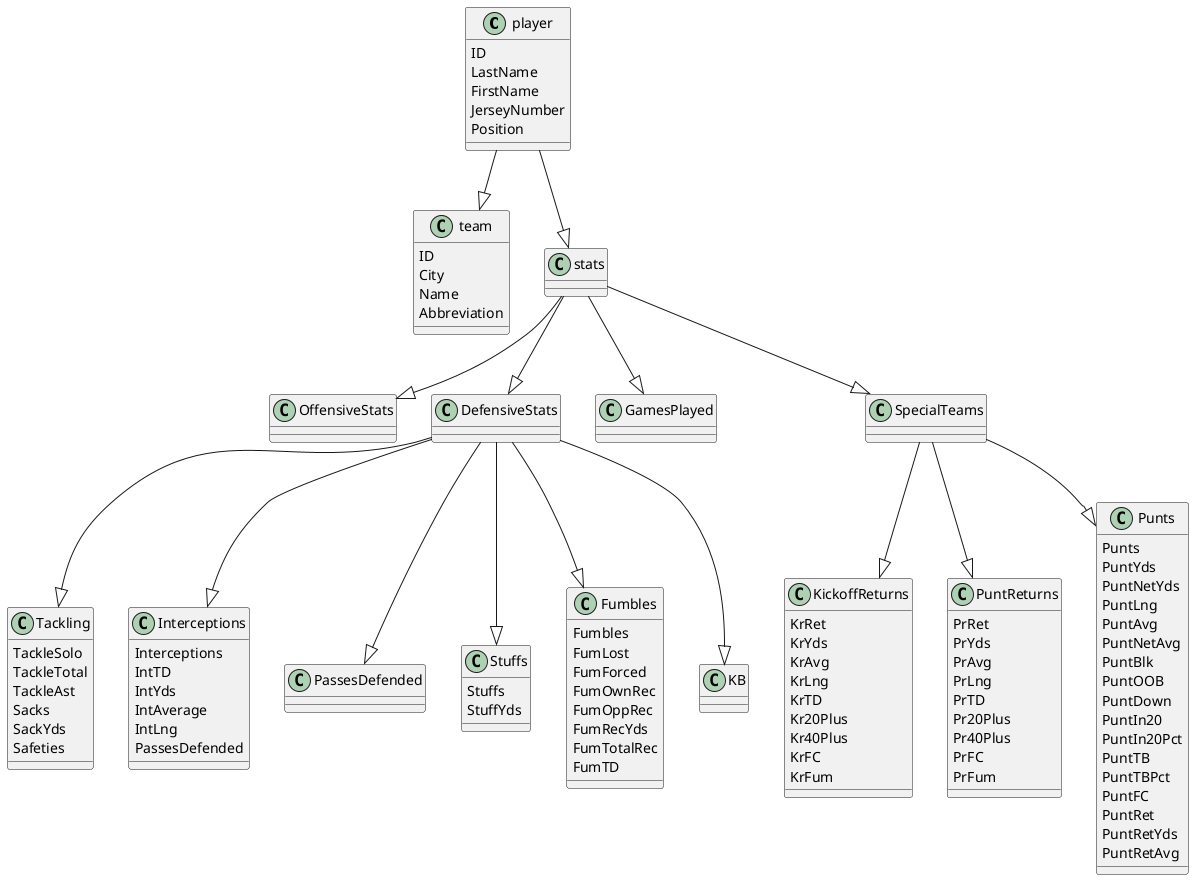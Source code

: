 @startuml

class player
class team
class stats
class OffensiveStats
class DefensiveStats


player --|> team
player --|> stats
stats --|> GamesPlayed
stats --|> OffensiveStats
stats --|> DefensiveStats
stats --|> SpecialTeams
DefensiveStats --|> Tackling
DefensiveStats --|> Interceptions
DefensiveStats --|> PassesDefended
DefensiveStats --|> Stuffs
DefensiveStats --|> Fumbles
DefensiveStats --|> KB
SpecialTeams --|> KickoffReturns
SpecialTeams --|> PuntReturns
SpecialTeams --|> Punts

class player {
ID
LastName
FirstName
JerseyNumber
Position
}

class team {
ID
City
Name
Abbreviation
}

class Tackling {
TackleSolo
TackleTotal
TackleAst
Sacks
SackYds
Safeties
}

class Interceptions {
Interceptions
IntTD
IntYds
IntAverage
IntLng
PassesDefended
}


class Stuffs {
Stuffs
StuffYds
}

class Fumbles {
Fumbles
FumLost
FumForced
FumOwnRec
FumOppRec
FumRecYds
FumTotalRec
FumTD
}

class SpecialTeams {

}

class KickoffReturns {
KrRet
KrYds
KrAvg
KrLng
KrTD
Kr20Plus
Kr40Plus
KrFC
KrFum
}

class PuntReturns {
PrRet
PrYds
PrAvg
PrLng
PrTD
Pr20Plus
Pr40Plus
PrFC
PrFum
}

class Punts {
Punts
PuntYds
PuntNetYds
PuntLng
PuntAvg
PuntNetAvg
PuntBlk
PuntOOB
PuntDown
PuntIn20
PuntIn20Pct
PuntTB
PuntTBPct
PuntFC
PuntRet
PuntRetYds
PuntRetAvg
}
@enduml